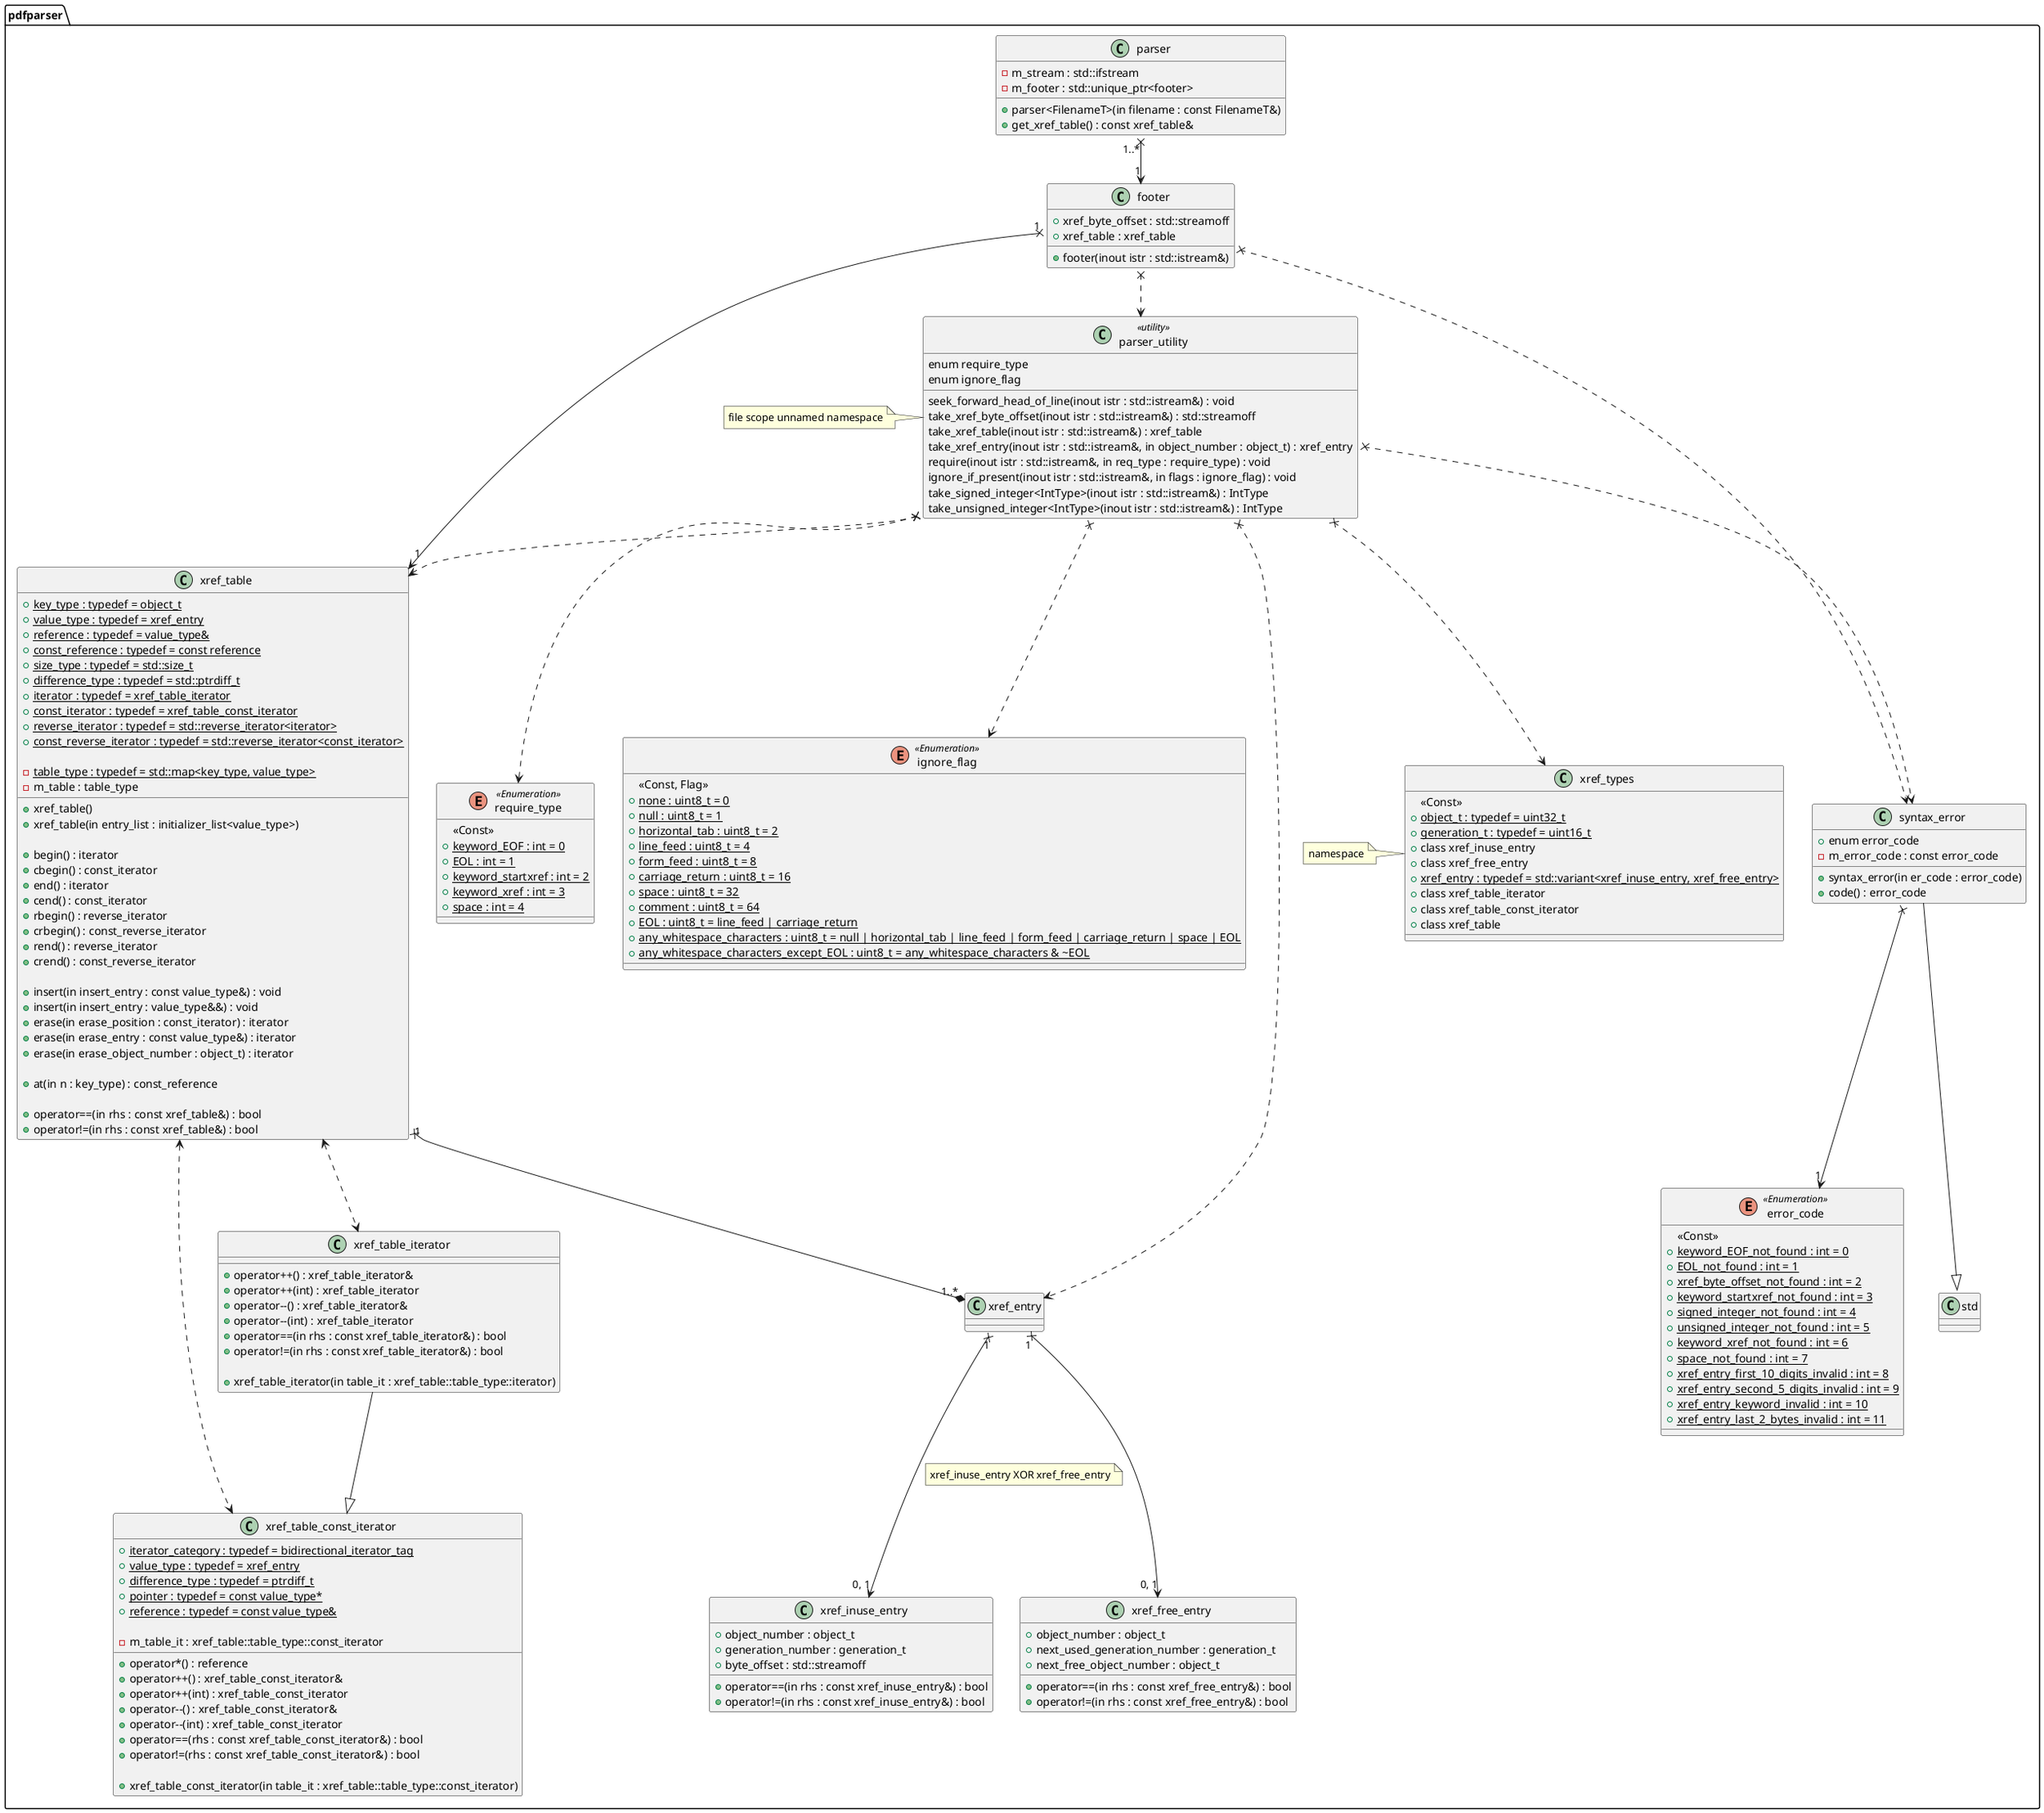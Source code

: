 @startuml parser
namespace pdfparser {
class parser {
	-m_stream : std::ifstream
	-m_footer : std::unique_ptr<footer>

	+parser<FilenameT>(in filename : const FilenameT&)
	+get_xref_table() : const xref_table&
}
parser "1..*" x--> "1" footer

class footer {
	+xref_byte_offset : std::streamoff
	+xref_table : xref_table

	+footer(inout istr : std::istream&)
}
footer x..> syntax_error
footer x..> parser_utility
footer "1" x--> "1" xref_table

enum require_type <<Enumeration>> {
	<<Const>>
	+{static} keyword_EOF : int = 0
	+{static} EOL : int = 1
	+{static} keyword_startxref : int = 2
	+{static} keyword_xref : int = 3
	+{static} space : int = 4
}
enum ignore_flag <<Enumeration>> {
	<<Const, Flag>>
	+{static} none : uint8_t = 0
	+{static} null : uint8_t = 1
	+{static} horizontal_tab : uint8_t = 2
	+{static} line_feed : uint8_t = 4
	+{static} form_feed : uint8_t = 8
	+{static} carriage_return : uint8_t = 16
	+{static} space : uint8_t = 32
	+{static} comment : uint8_t = 64
	+{static} EOL : uint8_t = line_feed | carriage_return
	+{static} any_whitespace_characters : uint8_t = null | horizontal_tab | line_feed | form_feed | carriage_return | space | EOL
	+{static} any_whitespace_characters_except_EOL : uint8_t = any_whitespace_characters & ~EOL
}
class parser_utility <<utility>> {
	enum require_type
	enum ignore_flag
	seek_forward_head_of_line(inout istr : std::istream&) : void
	take_xref_byte_offset(inout istr : std::istream&) : std::streamoff
	take_xref_table(inout istr : std::istream&) : xref_table
	take_xref_entry(inout istr : std::istream&, in object_number : object_t) : xref_entry
	require(inout istr : std::istream&, in req_type : require_type) : void
	ignore_if_present(inout istr : std::istream&, in flags : ignore_flag) : void
	take_signed_integer<IntType>(inout istr : std::istream&) : IntType
	take_unsigned_integer<IntType>(inout istr : std::istream&) : IntType
}
note left: file scope unnamed namespace
parser_utility x..> require_type
parser_utility x..> ignore_flag
parser_utility x..> syntax_error
parser_utility x..> xref_table
parser_utility x..> xref_entry
parser_utility x..> xref_types

enum error_code <<Enumeration>> {
	<<Const>>
	+{static} keyword_EOF_not_found : int = 0
	+{static} EOL_not_found : int = 1
	+{static} xref_byte_offset_not_found : int = 2
	+{static} keyword_startxref_not_found : int = 3
	+{static} signed_integer_not_found : int = 4
	+{static} unsigned_integer_not_found : int = 5
	+{static} keyword_xref_not_found : int = 6
	+{static} space_not_found : int = 7
	+{static} xref_entry_first_10_digits_invalid : int = 8
	+{static} xref_entry_second_5_digits_invalid : int = 9
	+{static} xref_entry_keyword_invalid : int = 10
	+{static} xref_entry_last_2_bytes_invalid : int = 11
}
class syntax_error {
	+enum error_code
	-m_error_code : const error_code

	+syntax_error(in er_code : error_code)
	+code() : error_code
}
syntax_error --|> std::runtime_error
syntax_error x--> "1" error_code

class xref_types {
	<<Const>>
	+{static} object_t : typedef = uint32_t
	+{static} generation_t : typedef = uint16_t
	+class xref_inuse_entry
	+class xref_free_entry
	+{static} xref_entry : typedef = std::variant<xref_inuse_entry, xref_free_entry>
	+class xref_table_iterator
	+class xref_table_const_iterator
	+class xref_table
}
note left: namespace

xref_entry "1" x--> "0, 1" xref_inuse_entry
note right on link
xref_inuse_entry XOR xref_free_entry
end note
xref_entry "1" x--> "0, 1" xref_free_entry

class xref_inuse_entry {
	+object_number : object_t
	+generation_number : generation_t
	+byte_offset : std::streamoff
	
	+operator==(in rhs : const xref_inuse_entry&) : bool
	+operator!=(in rhs : const xref_inuse_entry&) : bool
}

class xref_free_entry {
	+object_number : object_t
	+next_used_generation_number : generation_t
	+next_free_object_number : object_t
	
	+operator==(in rhs : const xref_free_entry&) : bool
	+operator!=(in rhs : const xref_free_entry&) : bool
}

class xref_table {
	+{static} key_type : typedef = object_t
	+{static} value_type : typedef = xref_entry
	+{static} reference : typedef = value_type&
	+{static} const_reference : typedef = const reference
	+{static} size_type : typedef = std::size_t
	+{static} difference_type : typedef = std::ptrdiff_t
	+{static} iterator : typedef = xref_table_iterator
	+{static} const_iterator : typedef = xref_table_const_iterator
	+{static} reverse_iterator : typedef = std::reverse_iterator<iterator>
	+{static} const_reverse_iterator : typedef = std::reverse_iterator<const_iterator>

	-{static} table_type : typedef = std::map<key_type, value_type>
	-m_table : table_type

	+xref_table()
	+xref_table(in entry_list : initializer_list<value_type>)

	+begin() : iterator
	+cbegin() : const_iterator
	+end() : iterator
	+cend() : const_iterator
	+rbegin() : reverse_iterator
	+crbegin() : const_reverse_iterator
	+rend() : reverse_iterator
	+crend() : const_reverse_iterator

	+insert(in insert_entry : const value_type&) : void
	+insert(in insert_entry : value_type&&) : void
	+erase(in erase_position : const_iterator) : iterator
	+erase(in erase_entry : const value_type&) : iterator
	+erase(in erase_object_number : object_t) : iterator

	+at(in n : key_type) : const_reference

	+operator==(in rhs : const xref_table&) : bool
	+operator!=(in rhs : const xref_table&) : bool
}
xref_table "1" x--* "1..*" xref_entry
xref_table <..> xref_table_iterator
xref_table <..> xref_table_const_iterator

class xref_table_iterator {
	+operator++() : xref_table_iterator&
	+operator++(int) : xref_table_iterator
	+operator--() : xref_table_iterator&
	+operator--(int) : xref_table_iterator
	+operator==(in rhs : const xref_table_iterator&) : bool
	+operator!=(in rhs : const xref_table_iterator&) : bool

	+xref_table_iterator(in table_it : xref_table::table_type::iterator)
}
xref_table_iterator --|> xref_table_const_iterator

class xref_table_const_iterator {
	+{static} iterator_category : typedef = bidirectional_iterator_tag
	+{static} value_type : typedef = xref_entry
	+{static} difference_type : typedef = ptrdiff_t
	+{static} pointer : typedef = const value_type*
	+{static} reference : typedef = const value_type&

	-m_table_it : xref_table::table_type::const_iterator

	+operator*() : reference
	+operator++() : xref_table_const_iterator&
	+operator++(int) : xref_table_const_iterator
	+operator--() : xref_table_const_iterator&
	+operator--(int) : xref_table_const_iterator
	+operator==(rhs : const xref_table_const_iterator&) : bool
	+operator!=(rhs : const xref_table_const_iterator&) : bool

	+xref_table_const_iterator(in table_it : xref_table::table_type::const_iterator)
}
}
@enduml

